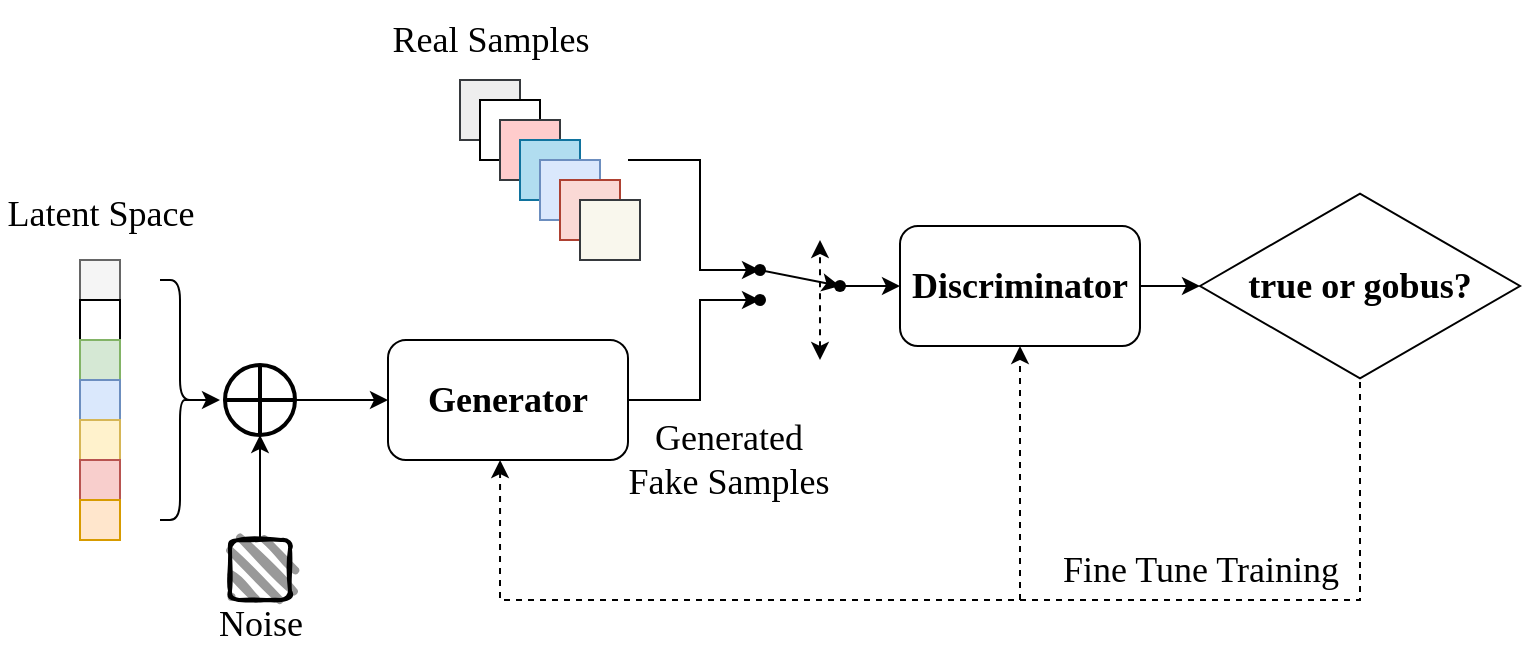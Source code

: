 <mxfile version="20.4.2" type="github">
  <diagram id="2lIywbup4bS1AB31_zoz" name="第 1 页">
    <mxGraphModel dx="901" dy="530" grid="1" gridSize="10" guides="1" tooltips="1" connect="1" arrows="1" fold="1" page="1" pageScale="1" pageWidth="827" pageHeight="1169" math="0" shadow="0">
      <root>
        <mxCell id="0" />
        <mxCell id="1" parent="0" />
        <mxCell id="WfkUiSgYCt_blRrE_JdE-26" value="" style="whiteSpace=wrap;html=1;shadow=0;fillColor=#eeeeee;strokeColor=#36393d;" parent="1" vertex="1">
          <mxGeometry x="450" y="60" width="30" height="30" as="geometry" />
        </mxCell>
        <mxCell id="WfkUiSgYCt_blRrE_JdE-25" value="" style="whiteSpace=wrap;html=1;shadow=0;fillColor=#FFFFFF;" parent="1" vertex="1">
          <mxGeometry x="460" y="70" width="30" height="30" as="geometry" />
        </mxCell>
        <mxCell id="WfkUiSgYCt_blRrE_JdE-1" value="" style="whiteSpace=wrap;html=1;aspect=fixed;fillColor=#f5f5f5;fontColor=#333333;strokeColor=#666666;" parent="1" vertex="1">
          <mxGeometry x="260" y="150" width="20" height="20" as="geometry" />
        </mxCell>
        <mxCell id="WfkUiSgYCt_blRrE_JdE-2" value="" style="whiteSpace=wrap;html=1;aspect=fixed;" parent="1" vertex="1">
          <mxGeometry x="260" y="170" width="20" height="20" as="geometry" />
        </mxCell>
        <mxCell id="WfkUiSgYCt_blRrE_JdE-3" value="" style="whiteSpace=wrap;html=1;aspect=fixed;fillColor=#d5e8d4;strokeColor=#82b366;" parent="1" vertex="1">
          <mxGeometry x="260" y="190" width="20" height="20" as="geometry" />
        </mxCell>
        <mxCell id="WfkUiSgYCt_blRrE_JdE-4" value="" style="whiteSpace=wrap;html=1;aspect=fixed;fillColor=#dae8fc;strokeColor=#6c8ebf;" parent="1" vertex="1">
          <mxGeometry x="260" y="210" width="20" height="20" as="geometry" />
        </mxCell>
        <mxCell id="WfkUiSgYCt_blRrE_JdE-5" value="" style="whiteSpace=wrap;html=1;aspect=fixed;fillColor=#fff2cc;strokeColor=#d6b656;" parent="1" vertex="1">
          <mxGeometry x="260" y="230" width="20" height="20" as="geometry" />
        </mxCell>
        <mxCell id="WfkUiSgYCt_blRrE_JdE-6" value="" style="whiteSpace=wrap;html=1;aspect=fixed;fillColor=#f8cecc;strokeColor=#b85450;" parent="1" vertex="1">
          <mxGeometry x="260" y="250" width="20" height="20" as="geometry" />
        </mxCell>
        <mxCell id="WfkUiSgYCt_blRrE_JdE-7" value="" style="whiteSpace=wrap;html=1;aspect=fixed;fillColor=#ffe6cc;strokeColor=#d79b00;" parent="1" vertex="1">
          <mxGeometry x="260" y="270" width="20" height="20" as="geometry" />
        </mxCell>
        <mxCell id="WfkUiSgYCt_blRrE_JdE-8" value="" style="shape=curlyBracket;whiteSpace=wrap;html=1;rounded=1;flipH=1;" parent="1" vertex="1">
          <mxGeometry x="300" y="160" width="20" height="120" as="geometry" />
        </mxCell>
        <mxCell id="WfkUiSgYCt_blRrE_JdE-9" value="" style="endArrow=classic;html=1;rounded=0;exitX=0.1;exitY=0.5;exitDx=0;exitDy=0;exitPerimeter=0;" parent="1" source="WfkUiSgYCt_blRrE_JdE-8" edge="1">
          <mxGeometry width="50" height="50" relative="1" as="geometry">
            <mxPoint x="390" y="250" as="sourcePoint" />
            <mxPoint x="330" y="220" as="targetPoint" />
          </mxGeometry>
        </mxCell>
        <mxCell id="WfkUiSgYCt_blRrE_JdE-10" value="" style="shape=orEllipse;perimeter=ellipsePerimeter;whiteSpace=wrap;html=1;backgroundOutline=1;shadow=0;strokeWidth=2;" parent="1" vertex="1">
          <mxGeometry x="332.5" y="202.5" width="35" height="35" as="geometry" />
        </mxCell>
        <mxCell id="WfkUiSgYCt_blRrE_JdE-11" value="" style="rounded=1;whiteSpace=wrap;html=1;strokeWidth=2;fillWeight=4;hachureGap=8;hachureAngle=45;fillColor=#999999;sketch=1;" parent="1" vertex="1">
          <mxGeometry x="335" y="290" width="30" height="30" as="geometry" />
        </mxCell>
        <mxCell id="WfkUiSgYCt_blRrE_JdE-12" value="" style="endArrow=classic;html=1;rounded=0;entryX=0.5;entryY=1;entryDx=0;entryDy=0;" parent="1" target="WfkUiSgYCt_blRrE_JdE-10" edge="1">
          <mxGeometry width="50" height="50" relative="1" as="geometry">
            <mxPoint x="350" y="290" as="sourcePoint" />
            <mxPoint x="350" y="250" as="targetPoint" />
            <Array as="points">
              <mxPoint x="350" y="270" />
            </Array>
          </mxGeometry>
        </mxCell>
        <mxCell id="WfkUiSgYCt_blRrE_JdE-13" value="&lt;b&gt;&lt;font style=&quot;font-size: 18px;&quot; face=&quot;Times New Roman&quot;&gt;Generator&lt;/font&gt;&lt;/b&gt;" style="rounded=1;whiteSpace=wrap;html=1;shadow=0;fillColor=#FFFFFF;" parent="1" vertex="1">
          <mxGeometry x="414" y="190" width="120" height="60" as="geometry" />
        </mxCell>
        <mxCell id="WfkUiSgYCt_blRrE_JdE-14" value="" style="endArrow=classic;html=1;rounded=0;exitX=1;exitY=0.5;exitDx=0;exitDy=0;entryX=0;entryY=0.5;entryDx=0;entryDy=0;" parent="1" source="WfkUiSgYCt_blRrE_JdE-10" target="WfkUiSgYCt_blRrE_JdE-13" edge="1">
          <mxGeometry width="50" height="50" relative="1" as="geometry">
            <mxPoint x="360" y="300" as="sourcePoint" />
            <mxPoint x="360" y="260" as="targetPoint" />
            <Array as="points" />
          </mxGeometry>
        </mxCell>
        <mxCell id="WfkUiSgYCt_blRrE_JdE-15" value="" style="whiteSpace=wrap;html=1;aspect=fixed;shadow=0;fillColor=#ffcccc;strokeColor=#36393d;" parent="1" vertex="1">
          <mxGeometry x="470" y="80" width="30" height="30" as="geometry" />
        </mxCell>
        <mxCell id="WfkUiSgYCt_blRrE_JdE-16" value="" style="whiteSpace=wrap;html=1;shadow=0;fillColor=#b1ddf0;strokeColor=#10739e;" parent="1" vertex="1">
          <mxGeometry x="480" y="90" width="30" height="30" as="geometry" />
        </mxCell>
        <mxCell id="WfkUiSgYCt_blRrE_JdE-17" value="" style="whiteSpace=wrap;html=1;shadow=0;fillColor=#dae8fc;strokeColor=#6c8ebf;" parent="1" vertex="1">
          <mxGeometry x="490" y="100" width="30" height="30" as="geometry" />
        </mxCell>
        <mxCell id="WfkUiSgYCt_blRrE_JdE-18" value="" style="whiteSpace=wrap;html=1;shadow=0;fillColor=#fad9d5;strokeColor=#ae4132;" parent="1" vertex="1">
          <mxGeometry x="500" y="110" width="30" height="30" as="geometry" />
        </mxCell>
        <mxCell id="WfkUiSgYCt_blRrE_JdE-19" value="" style="whiteSpace=wrap;html=1;shadow=0;fillColor=#f9f7ed;strokeColor=#36393d;" parent="1" vertex="1">
          <mxGeometry x="510" y="120" width="30" height="30" as="geometry" />
        </mxCell>
        <mxCell id="WfkUiSgYCt_blRrE_JdE-21" value="&lt;b&gt;&lt;font style=&quot;font-size: 18px;&quot;&gt;Discriminator&lt;/font&gt;&lt;/b&gt;" style="rounded=1;whiteSpace=wrap;html=1;shadow=0;fillColor=#FFFFFF;fontFamily=Times New Roman;" parent="1" vertex="1">
          <mxGeometry x="670" y="133" width="120" height="60" as="geometry" />
        </mxCell>
        <mxCell id="WfkUiSgYCt_blRrE_JdE-22" value="" style="edgeStyle=elbowEdgeStyle;elbow=horizontal;endArrow=classic;html=1;rounded=0;exitX=1;exitY=0.5;exitDx=0;exitDy=0;" parent="1" source="WfkUiSgYCt_blRrE_JdE-13" edge="1">
          <mxGeometry width="50" height="50" relative="1" as="geometry">
            <mxPoint x="600" y="220" as="sourcePoint" />
            <mxPoint x="600" y="170" as="targetPoint" />
            <Array as="points">
              <mxPoint x="570" y="170" />
            </Array>
          </mxGeometry>
        </mxCell>
        <mxCell id="WfkUiSgYCt_blRrE_JdE-23" value="" style="edgeStyle=elbowEdgeStyle;elbow=horizontal;endArrow=classic;html=1;rounded=0;" parent="1" edge="1">
          <mxGeometry width="50" height="50" relative="1" as="geometry">
            <mxPoint x="534" y="100" as="sourcePoint" />
            <mxPoint x="600" y="155" as="targetPoint" />
            <Array as="points">
              <mxPoint x="570" y="155" />
            </Array>
          </mxGeometry>
        </mxCell>
        <mxCell id="WfkUiSgYCt_blRrE_JdE-27" value="" style="shape=waypoint;sketch=0;fillStyle=solid;size=6;pointerEvents=1;points=[];fillColor=none;resizable=0;rotatable=0;perimeter=centerPerimeter;snapToPoint=1;shadow=0;" parent="1" vertex="1">
          <mxGeometry x="580" y="135" width="40" height="40" as="geometry" />
        </mxCell>
        <mxCell id="WfkUiSgYCt_blRrE_JdE-29" value="" style="shape=waypoint;sketch=0;fillStyle=solid;size=6;pointerEvents=1;points=[];fillColor=none;resizable=0;rotatable=0;perimeter=centerPerimeter;snapToPoint=1;shadow=0;" parent="1" vertex="1">
          <mxGeometry x="580" y="150" width="40" height="40" as="geometry" />
        </mxCell>
        <mxCell id="WfkUiSgYCt_blRrE_JdE-30" value="" style="shape=waypoint;sketch=0;fillStyle=solid;size=6;pointerEvents=1;points=[];fillColor=none;resizable=0;rotatable=0;perimeter=centerPerimeter;snapToPoint=1;shadow=0;" parent="1" vertex="1">
          <mxGeometry x="620" y="143" width="40" height="40" as="geometry" />
        </mxCell>
        <mxCell id="WfkUiSgYCt_blRrE_JdE-31" value="" style="endArrow=classic;html=1;rounded=0;" parent="1" source="WfkUiSgYCt_blRrE_JdE-30" edge="1">
          <mxGeometry width="50" height="50" relative="1" as="geometry">
            <mxPoint x="660" y="210" as="sourcePoint" />
            <mxPoint x="670" y="163" as="targetPoint" />
          </mxGeometry>
        </mxCell>
        <mxCell id="WfkUiSgYCt_blRrE_JdE-32" value="" style="endArrow=classic;html=1;rounded=0;" parent="1" source="WfkUiSgYCt_blRrE_JdE-27" target="WfkUiSgYCt_blRrE_JdE-30" edge="1">
          <mxGeometry width="50" height="50" relative="1" as="geometry">
            <mxPoint x="660" y="210" as="sourcePoint" />
            <mxPoint x="710" y="160" as="targetPoint" />
          </mxGeometry>
        </mxCell>
        <mxCell id="WfkUiSgYCt_blRrE_JdE-33" value="" style="endArrow=classic;startArrow=classic;html=1;rounded=0;dashed=1;" parent="1" edge="1">
          <mxGeometry width="50" height="50" relative="1" as="geometry">
            <mxPoint x="630" y="200" as="sourcePoint" />
            <mxPoint x="630" y="140" as="targetPoint" />
          </mxGeometry>
        </mxCell>
        <mxCell id="WfkUiSgYCt_blRrE_JdE-34" value="" style="endArrow=classic;html=1;rounded=0;exitX=1;exitY=0.5;exitDx=0;exitDy=0;" parent="1" source="WfkUiSgYCt_blRrE_JdE-21" edge="1">
          <mxGeometry width="50" height="50" relative="1" as="geometry">
            <mxPoint x="790" y="220" as="sourcePoint" />
            <mxPoint x="820" y="163" as="targetPoint" />
          </mxGeometry>
        </mxCell>
        <mxCell id="WfkUiSgYCt_blRrE_JdE-37" style="edgeStyle=orthogonalEdgeStyle;rounded=0;orthogonalLoop=1;jettySize=auto;html=1;entryX=0.467;entryY=1;entryDx=0;entryDy=0;entryPerimeter=0;dashed=1;" parent="1" source="WfkUiSgYCt_blRrE_JdE-35" target="WfkUiSgYCt_blRrE_JdE-13" edge="1">
          <mxGeometry relative="1" as="geometry">
            <mxPoint x="870" y="340" as="targetPoint" />
            <Array as="points">
              <mxPoint x="900" y="320" />
              <mxPoint x="470" y="320" />
            </Array>
          </mxGeometry>
        </mxCell>
        <mxCell id="WfkUiSgYCt_blRrE_JdE-35" value="&lt;b&gt;&lt;font face=&quot;Times New Roman&quot; style=&quot;font-size: 18px;&quot;&gt;true or gobus?&lt;/font&gt;&lt;/b&gt;" style="html=1;whiteSpace=wrap;aspect=fixed;shape=isoRectangle;shadow=0;fillColor=#FFFFFF;" parent="1" vertex="1">
          <mxGeometry x="820" y="115" width="160" height="96" as="geometry" />
        </mxCell>
        <mxCell id="WfkUiSgYCt_blRrE_JdE-38" value="" style="endArrow=classic;html=1;rounded=0;dashed=1;entryX=0.5;entryY=1;entryDx=0;entryDy=0;" parent="1" target="WfkUiSgYCt_blRrE_JdE-21" edge="1">
          <mxGeometry width="50" height="50" relative="1" as="geometry">
            <mxPoint x="730" y="320" as="sourcePoint" />
            <mxPoint x="660" y="200" as="targetPoint" />
          </mxGeometry>
        </mxCell>
        <mxCell id="WfkUiSgYCt_blRrE_JdE-39" value="&lt;font style=&quot;font-size: 18px; font-weight: normal;&quot;&gt;Fine Tune Training&lt;/font&gt;" style="text;strokeColor=none;fillColor=none;html=1;fontSize=18;fontStyle=1;verticalAlign=middle;align=center;shadow=0;fontFamily=Times New Roman;" parent="1" vertex="1">
          <mxGeometry x="770" y="285" width="100" height="40" as="geometry" />
        </mxCell>
        <mxCell id="WfkUiSgYCt_blRrE_JdE-42" value="&lt;font face=&quot;Times New Roman&quot; style=&quot;font-weight: normal; font-size: 18px;&quot;&gt;Latent Space&lt;/font&gt;" style="text;strokeColor=none;fillColor=none;html=1;fontSize=24;fontStyle=1;verticalAlign=middle;align=center;shadow=0;" parent="1" vertex="1">
          <mxGeometry x="220" y="105" width="100" height="40" as="geometry" />
        </mxCell>
        <mxCell id="WfkUiSgYCt_blRrE_JdE-43" value="&lt;font face=&quot;Times New Roman&quot; style=&quot;font-weight: normal; font-size: 18px;&quot;&gt;Noise&lt;/font&gt;" style="text;strokeColor=none;fillColor=none;html=1;fontSize=24;fontStyle=1;verticalAlign=middle;align=center;shadow=0;" parent="1" vertex="1">
          <mxGeometry x="300" y="310" width="100" height="40" as="geometry" />
        </mxCell>
        <mxCell id="WfkUiSgYCt_blRrE_JdE-44" value="&lt;font style=&quot;font-size: 18px; font-weight: normal;&quot;&gt;Real Samples&lt;/font&gt;" style="text;strokeColor=none;fillColor=none;html=1;fontSize=18;fontStyle=1;verticalAlign=middle;align=center;shadow=0;fontFamily=Times New Roman;" parent="1" vertex="1">
          <mxGeometry x="415" y="20" width="100" height="40" as="geometry" />
        </mxCell>
        <mxCell id="WfkUiSgYCt_blRrE_JdE-45" value="&lt;h6 style=&quot;font-size: 18px;&quot;&gt;&lt;font style=&quot;font-size: 18px; font-weight: normal;&quot;&gt;Generated&lt;br style=&quot;font-size: 18px;&quot;&gt; &lt;/font&gt;&lt;font style=&quot;font-size: 18px; font-weight: normal;&quot;&gt;Fake Samples&lt;/font&gt;&lt;/h6&gt;" style="text;strokeColor=none;fillColor=none;html=1;fontSize=18;fontStyle=1;verticalAlign=middle;align=center;shadow=0;fontFamily=Times New Roman;" parent="1" vertex="1">
          <mxGeometry x="534" y="230" width="100" height="40" as="geometry" />
        </mxCell>
      </root>
    </mxGraphModel>
  </diagram>
</mxfile>
